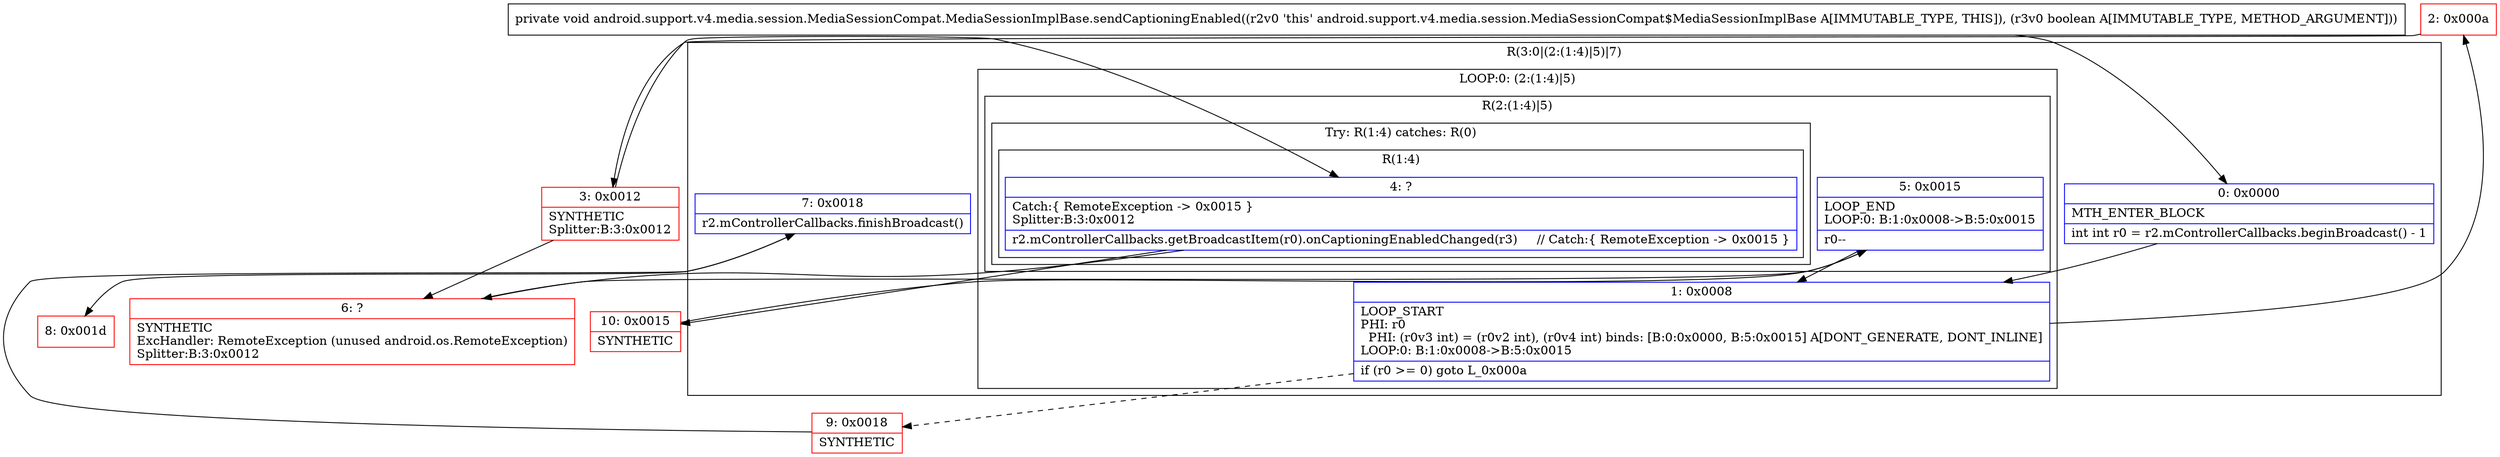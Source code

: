 digraph "CFG forandroid.support.v4.media.session.MediaSessionCompat.MediaSessionImplBase.sendCaptioningEnabled(Z)V" {
subgraph cluster_Region_1208761568 {
label = "R(3:0|(2:(1:4)|5)|7)";
node [shape=record,color=blue];
Node_0 [shape=record,label="{0\:\ 0x0000|MTH_ENTER_BLOCK\l|int int r0 = r2.mControllerCallbacks.beginBroadcast() \- 1\l}"];
subgraph cluster_LoopRegion_2092398559 {
label = "LOOP:0: (2:(1:4)|5)";
node [shape=record,color=blue];
Node_1 [shape=record,label="{1\:\ 0x0008|LOOP_START\lPHI: r0 \l  PHI: (r0v3 int) = (r0v2 int), (r0v4 int) binds: [B:0:0x0000, B:5:0x0015] A[DONT_GENERATE, DONT_INLINE]\lLOOP:0: B:1:0x0008\-\>B:5:0x0015\l|if (r0 \>= 0) goto L_0x000a\l}"];
subgraph cluster_Region_299845183 {
label = "R(2:(1:4)|5)";
node [shape=record,color=blue];
subgraph cluster_TryCatchRegion_588490496 {
label = "Try: R(1:4) catches: R(0)";
node [shape=record,color=blue];
subgraph cluster_Region_1790201676 {
label = "R(1:4)";
node [shape=record,color=blue];
Node_4 [shape=record,label="{4\:\ ?|Catch:\{ RemoteException \-\> 0x0015 \}\lSplitter:B:3:0x0012\l|r2.mControllerCallbacks.getBroadcastItem(r0).onCaptioningEnabledChanged(r3)     \/\/ Catch:\{ RemoteException \-\> 0x0015 \}\l}"];
}
subgraph cluster_Region_2121109210 {
label = "R(0) | ExcHandler: RemoteException (unused android.os.RemoteException)\l";
node [shape=record,color=blue];
}
}
Node_5 [shape=record,label="{5\:\ 0x0015|LOOP_END\lLOOP:0: B:1:0x0008\-\>B:5:0x0015\l|r0\-\-\l}"];
}
}
Node_7 [shape=record,label="{7\:\ 0x0018|r2.mControllerCallbacks.finishBroadcast()\l}"];
}
subgraph cluster_Region_2121109210 {
label = "R(0) | ExcHandler: RemoteException (unused android.os.RemoteException)\l";
node [shape=record,color=blue];
}
Node_2 [shape=record,color=red,label="{2\:\ 0x000a}"];
Node_3 [shape=record,color=red,label="{3\:\ 0x0012|SYNTHETIC\lSplitter:B:3:0x0012\l}"];
Node_6 [shape=record,color=red,label="{6\:\ ?|SYNTHETIC\lExcHandler: RemoteException (unused android.os.RemoteException)\lSplitter:B:3:0x0012\l}"];
Node_8 [shape=record,color=red,label="{8\:\ 0x001d}"];
Node_9 [shape=record,color=red,label="{9\:\ 0x0018|SYNTHETIC\l}"];
Node_10 [shape=record,color=red,label="{10\:\ 0x0015|SYNTHETIC\l}"];
MethodNode[shape=record,label="{private void android.support.v4.media.session.MediaSessionCompat.MediaSessionImplBase.sendCaptioningEnabled((r2v0 'this' android.support.v4.media.session.MediaSessionCompat$MediaSessionImplBase A[IMMUTABLE_TYPE, THIS]), (r3v0 boolean A[IMMUTABLE_TYPE, METHOD_ARGUMENT])) }"];
MethodNode -> Node_0;
Node_0 -> Node_1;
Node_1 -> Node_2;
Node_1 -> Node_9[style=dashed];
Node_4 -> Node_6;
Node_4 -> Node_10;
Node_5 -> Node_1;
Node_7 -> Node_8;
Node_2 -> Node_3;
Node_3 -> Node_4;
Node_3 -> Node_6;
Node_6 -> Node_5;
Node_9 -> Node_7;
Node_10 -> Node_5;
}


